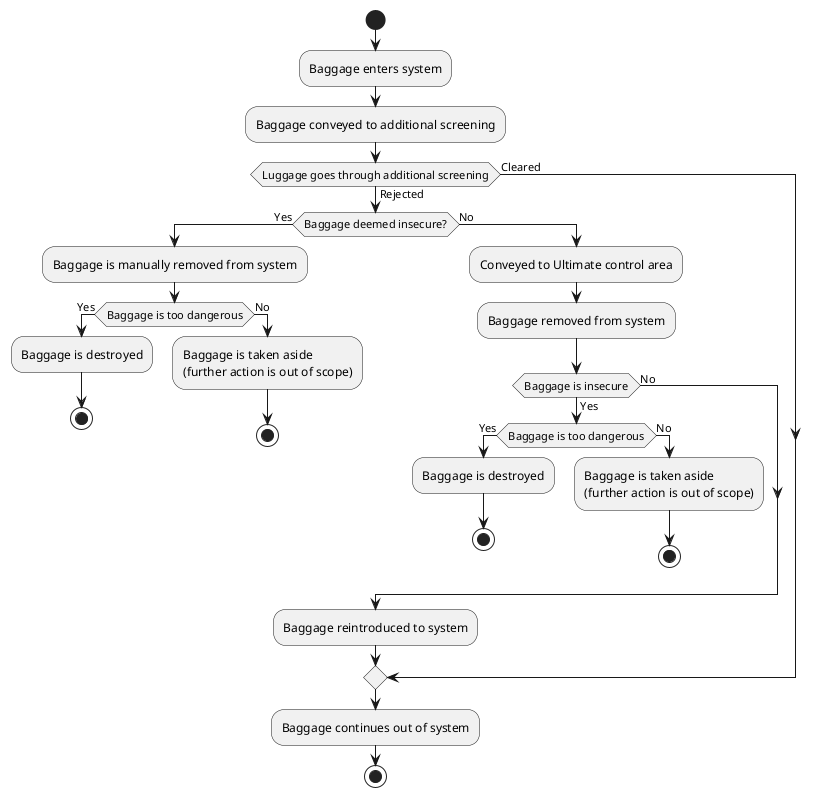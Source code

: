 @startuml
skinparam monochrome true
start
:Baggage enters system;

:Baggage conveyed to additional screening;

if (Luggage goes through additional screening) then (Rejected)
  if (Baggage deemed insecure?) then (Yes) 
    :Baggage is manually removed from system;
     if (Baggage is too dangerous) then (Yes)
        :Baggage is destroyed;
        stop
    else (No)
        :Baggage is taken aside\n(further action is out of scope);
        stop
    endif
  else (No)
    :Conveyed to Ultimate control area;
    :Baggage removed from system;
    if (Baggage is insecure) then (Yes)
     if (Baggage is too dangerous) then (Yes)
        :Baggage is destroyed;
        stop
    else (No)
        :Baggage is taken aside\n(further action is out of scope);
        stop
    endif
    else (No)
    endif 
  endif  
  :Baggage reintroduced to system;
  
else (Cleared)
  
endif
  :Baggage continues out of system;
stop


@enduml